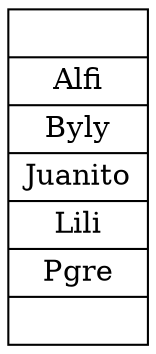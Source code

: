 digraph graficaInorden{ 
 linkdir=LR 
 arreglo[shape= record label= "{|Alfi|Byly|Juanito|Lili|Pgre|}"];
}
